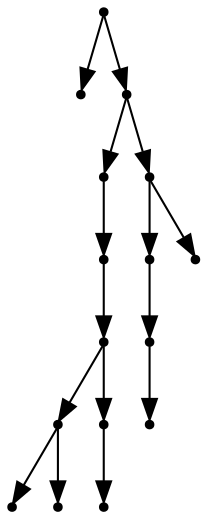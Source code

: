 digraph {
  15 [shape=point];
  0 [shape=point];
  14 [shape=point];
  8 [shape=point];
  7 [shape=point];
  6 [shape=point];
  3 [shape=point];
  1 [shape=point];
  2 [shape=point];
  5 [shape=point];
  4 [shape=point];
  13 [shape=point];
  11 [shape=point];
  10 [shape=point];
  9 [shape=point];
  12 [shape=point];
15 -> 0;
15 -> 14;
14 -> 8;
8 -> 7;
7 -> 6;
6 -> 3;
3 -> 1;
3 -> 2;
6 -> 5;
5 -> 4;
14 -> 13;
13 -> 11;
11 -> 10;
10 -> 9;
13 -> 12;
}

